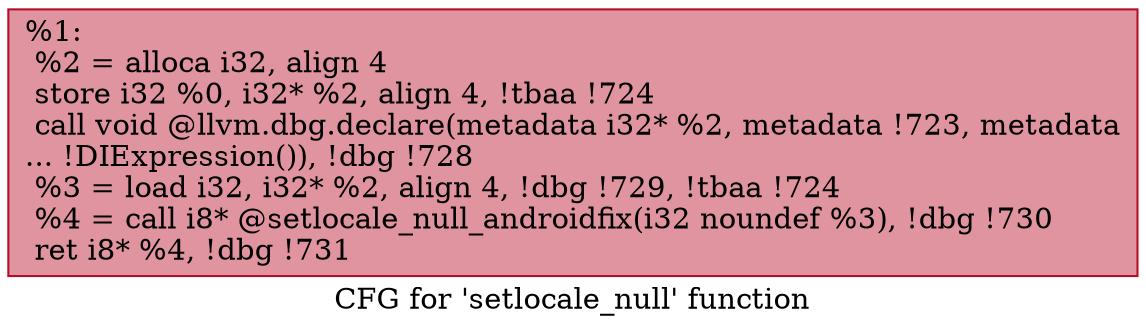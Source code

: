 digraph "CFG for 'setlocale_null' function" {
	label="CFG for 'setlocale_null' function";

	Node0x11cc4b0 [shape=record,color="#b70d28ff", style=filled, fillcolor="#b70d2870",label="{%1:\l  %2 = alloca i32, align 4\l  store i32 %0, i32* %2, align 4, !tbaa !724\l  call void @llvm.dbg.declare(metadata i32* %2, metadata !723, metadata\l... !DIExpression()), !dbg !728\l  %3 = load i32, i32* %2, align 4, !dbg !729, !tbaa !724\l  %4 = call i8* @setlocale_null_androidfix(i32 noundef %3), !dbg !730\l  ret i8* %4, !dbg !731\l}"];
}
